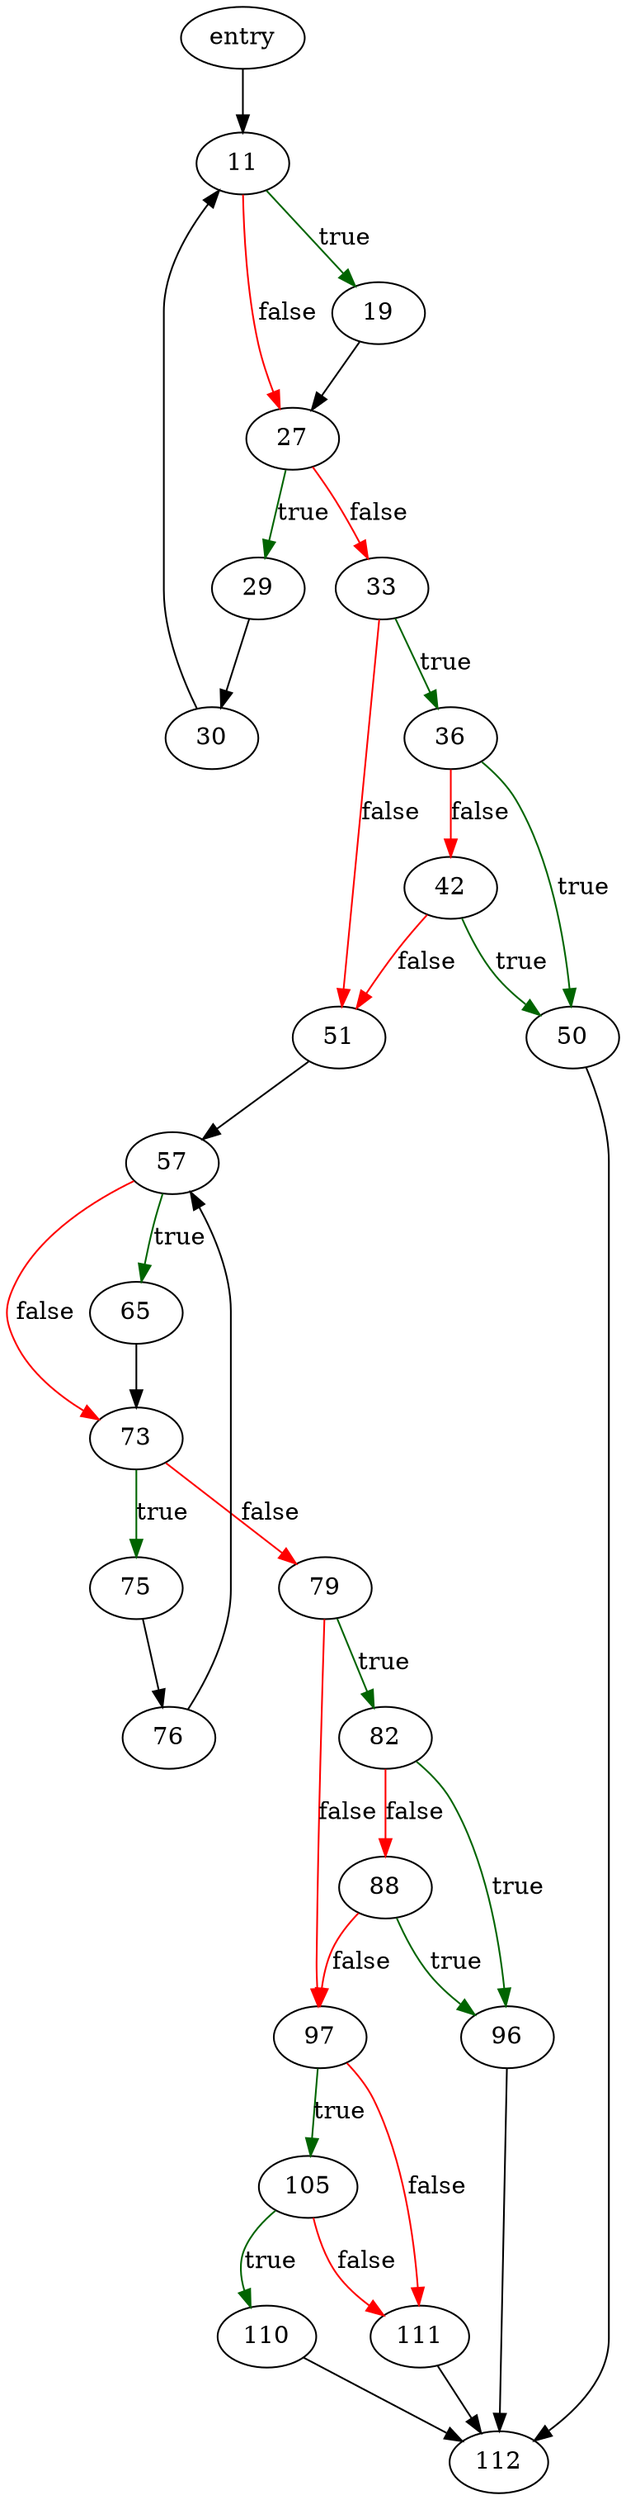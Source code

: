 digraph "sqlite3MatchSpanName" {
	// Node definitions.
	4 [label=entry];
	11;
	19;
	27;
	29;
	30;
	33;
	36;
	42;
	50;
	51;
	57;
	65;
	73;
	75;
	76;
	79;
	82;
	88;
	96;
	97;
	105;
	110;
	111;
	112;

	// Edge definitions.
	4 -> 11;
	11 -> 19 [
		color=darkgreen
		label=true
	];
	11 -> 27 [
		color=red
		label=false
	];
	19 -> 27;
	27 -> 29 [
		color=darkgreen
		label=true
	];
	27 -> 33 [
		color=red
		label=false
	];
	29 -> 30;
	30 -> 11;
	33 -> 36 [
		color=darkgreen
		label=true
	];
	33 -> 51 [
		color=red
		label=false
	];
	36 -> 42 [
		color=red
		label=false
	];
	36 -> 50 [
		color=darkgreen
		label=true
	];
	42 -> 50 [
		color=darkgreen
		label=true
	];
	42 -> 51 [
		color=red
		label=false
	];
	50 -> 112;
	51 -> 57;
	57 -> 65 [
		color=darkgreen
		label=true
	];
	57 -> 73 [
		color=red
		label=false
	];
	65 -> 73;
	73 -> 75 [
		color=darkgreen
		label=true
	];
	73 -> 79 [
		color=red
		label=false
	];
	75 -> 76;
	76 -> 57;
	79 -> 82 [
		color=darkgreen
		label=true
	];
	79 -> 97 [
		color=red
		label=false
	];
	82 -> 88 [
		color=red
		label=false
	];
	82 -> 96 [
		color=darkgreen
		label=true
	];
	88 -> 96 [
		color=darkgreen
		label=true
	];
	88 -> 97 [
		color=red
		label=false
	];
	96 -> 112;
	97 -> 105 [
		color=darkgreen
		label=true
	];
	97 -> 111 [
		color=red
		label=false
	];
	105 -> 110 [
		color=darkgreen
		label=true
	];
	105 -> 111 [
		color=red
		label=false
	];
	110 -> 112;
	111 -> 112;
}